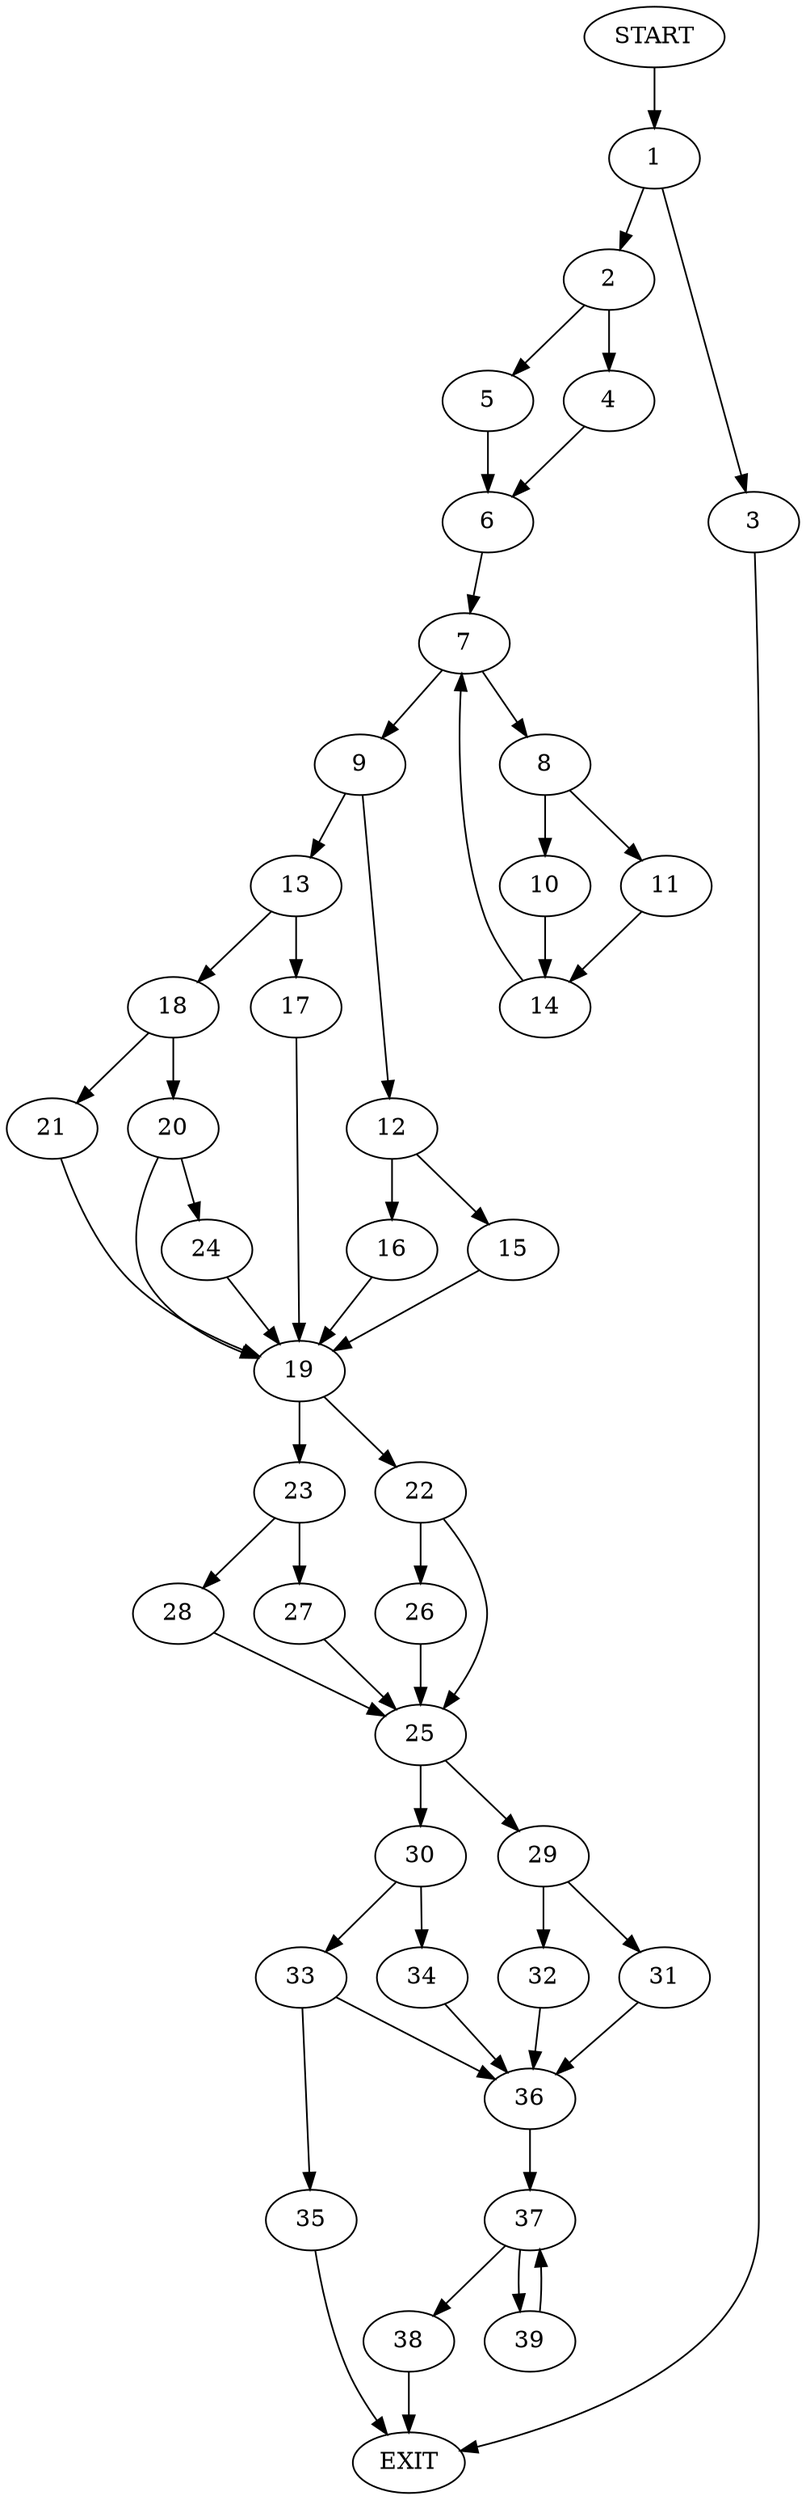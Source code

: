 digraph {
0 [label="START"]
40 [label="EXIT"]
0 -> 1
1 -> 2
1 -> 3
2 -> 4
2 -> 5
3 -> 40
4 -> 6
5 -> 6
6 -> 7
7 -> 8
7 -> 9
8 -> 10
8 -> 11
9 -> 12
9 -> 13
11 -> 14
10 -> 14
14 -> 7
12 -> 15
12 -> 16
13 -> 17
13 -> 18
17 -> 19
18 -> 20
18 -> 21
19 -> 22
19 -> 23
20 -> 19
20 -> 24
21 -> 19
24 -> 19
15 -> 19
16 -> 19
22 -> 25
22 -> 26
23 -> 27
23 -> 28
26 -> 25
25 -> 29
25 -> 30
27 -> 25
28 -> 25
29 -> 31
29 -> 32
30 -> 33
30 -> 34
33 -> 35
33 -> 36
34 -> 36
36 -> 37
35 -> 40
32 -> 36
31 -> 36
37 -> 38
37 -> 39
39 -> 37
38 -> 40
}
